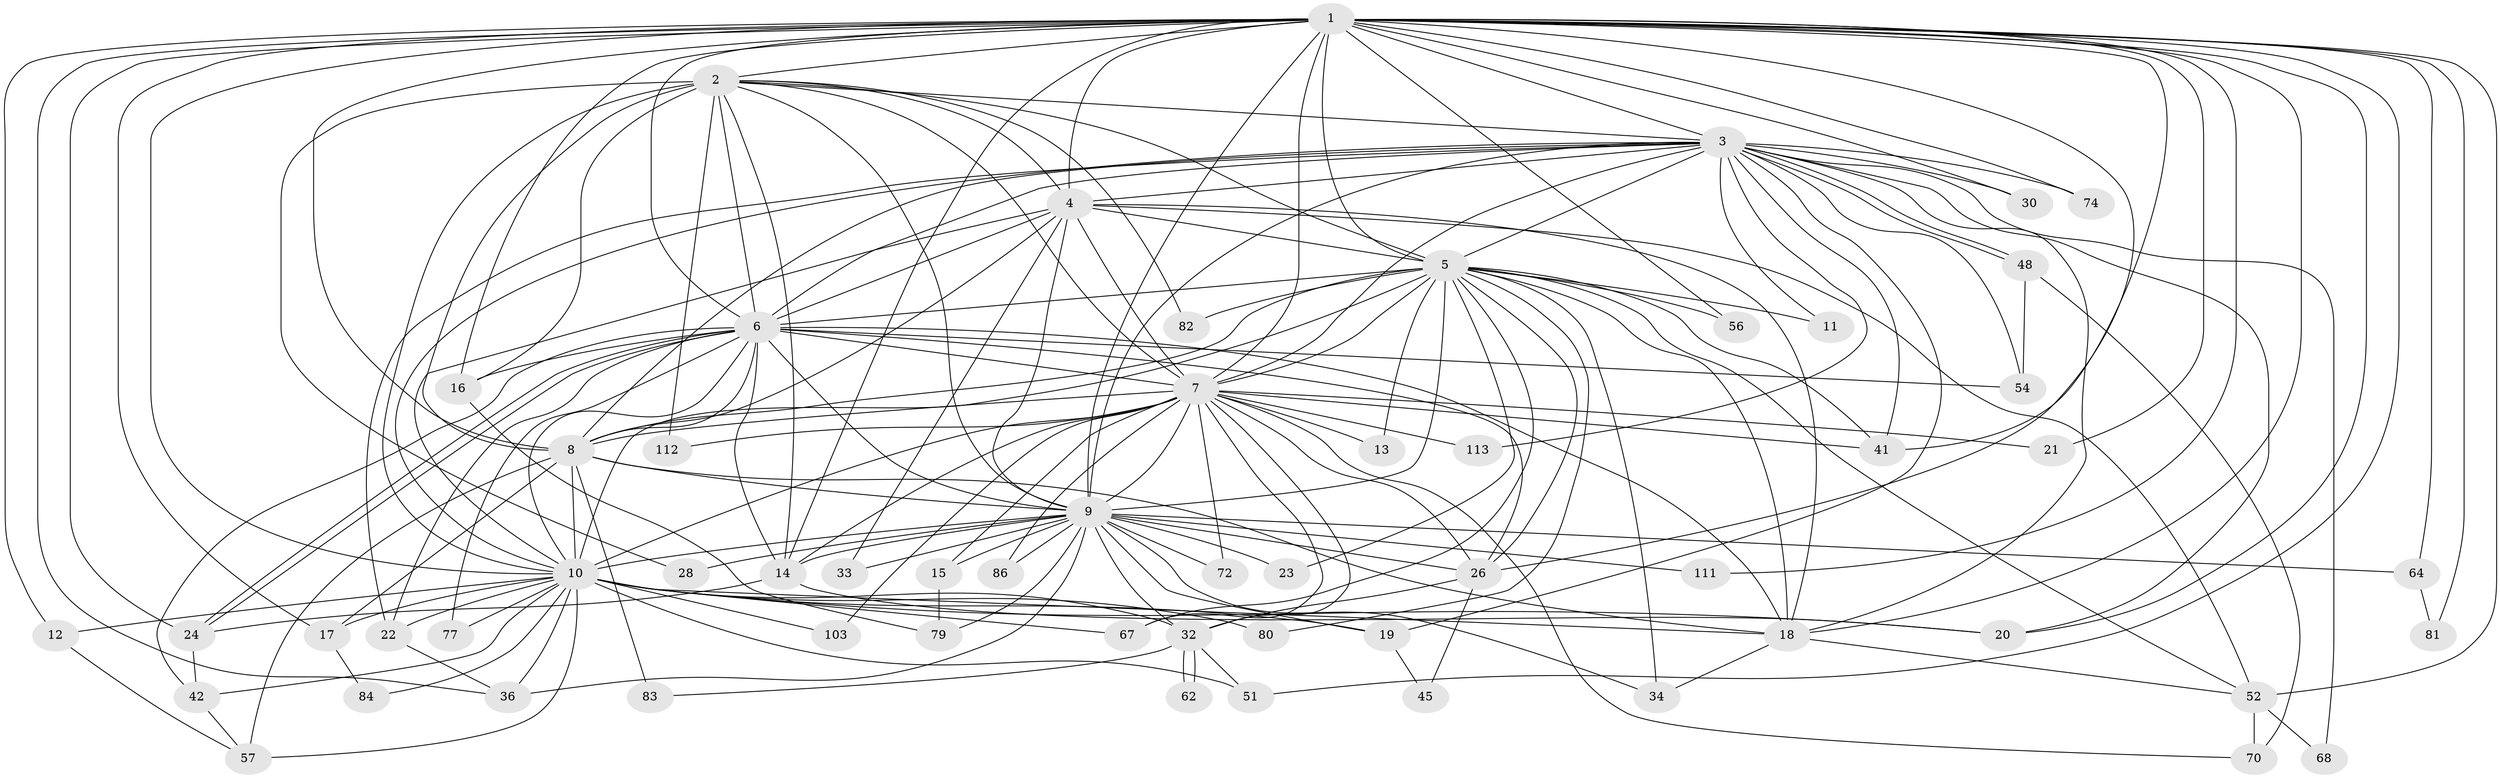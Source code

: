 // original degree distribution, {30: 0.01694915254237288, 17: 0.00847457627118644, 22: 0.01694915254237288, 13: 0.00847457627118644, 21: 0.00847457627118644, 26: 0.00847457627118644, 15: 0.00847457627118644, 24: 0.00847457627118644, 2: 0.5084745762711864, 3: 0.22033898305084745, 8: 0.00847457627118644, 4: 0.1271186440677966, 7: 0.01694915254237288, 6: 0.01694915254237288, 5: 0.01694915254237288}
// Generated by graph-tools (version 1.1) at 2025/14/03/09/25 04:14:02]
// undirected, 59 vertices, 179 edges
graph export_dot {
graph [start="1"]
  node [color=gray90,style=filled];
  1 [super="+27+40"];
  2;
  3;
  4 [super="+38+90"];
  5 [super="+71+29"];
  6 [super="+87+97+117+99+25+37"];
  7;
  8;
  9;
  10 [super="+75+31"];
  11;
  12;
  13 [super="+85"];
  14 [super="+35+95+61"];
  15;
  16 [super="+53"];
  17 [super="+50"];
  18 [super="+101+49+43"];
  19;
  20;
  21;
  22;
  23;
  24 [super="+88"];
  26 [super="+44+46"];
  28;
  30;
  32 [super="+47"];
  33 [super="+69"];
  34 [super="+118"];
  36 [super="+105"];
  41 [super="+94"];
  42 [super="+102+108"];
  45;
  48 [super="+100"];
  51 [super="+59"];
  52 [super="+91"];
  54;
  56;
  57 [super="+65+58"];
  62;
  64;
  67 [super="+109+110"];
  68;
  70;
  72;
  74;
  77;
  79;
  80;
  81;
  82;
  83;
  84;
  86;
  103;
  111;
  112;
  113;
  1 -- 2;
  1 -- 3;
  1 -- 4;
  1 -- 5 [weight=3];
  1 -- 6 [weight=2];
  1 -- 7;
  1 -- 8;
  1 -- 9 [weight=2];
  1 -- 10;
  1 -- 12;
  1 -- 14 [weight=2];
  1 -- 16;
  1 -- 17;
  1 -- 18;
  1 -- 21;
  1 -- 26;
  1 -- 30;
  1 -- 41;
  1 -- 52;
  1 -- 56;
  1 -- 64;
  1 -- 81;
  1 -- 111;
  1 -- 24;
  1 -- 74;
  1 -- 36;
  1 -- 20;
  1 -- 51;
  2 -- 3;
  2 -- 4;
  2 -- 5;
  2 -- 6 [weight=3];
  2 -- 7;
  2 -- 8;
  2 -- 9;
  2 -- 10 [weight=2];
  2 -- 16;
  2 -- 28;
  2 -- 82;
  2 -- 112;
  2 -- 14;
  3 -- 4;
  3 -- 5;
  3 -- 6;
  3 -- 7;
  3 -- 8;
  3 -- 9;
  3 -- 10;
  3 -- 11;
  3 -- 19;
  3 -- 20;
  3 -- 22;
  3 -- 30;
  3 -- 48;
  3 -- 48;
  3 -- 54;
  3 -- 68;
  3 -- 74;
  3 -- 113;
  3 -- 41;
  3 -- 18;
  4 -- 5;
  4 -- 6;
  4 -- 7 [weight=2];
  4 -- 8;
  4 -- 9;
  4 -- 10;
  4 -- 33;
  4 -- 52;
  4 -- 18;
  5 -- 6;
  5 -- 7;
  5 -- 8;
  5 -- 9;
  5 -- 10;
  5 -- 11;
  5 -- 13;
  5 -- 23;
  5 -- 26;
  5 -- 34;
  5 -- 52;
  5 -- 56;
  5 -- 67;
  5 -- 82;
  5 -- 80;
  5 -- 41;
  5 -- 18 [weight=2];
  6 -- 7;
  6 -- 8;
  6 -- 9 [weight=5];
  6 -- 10;
  6 -- 24;
  6 -- 24;
  6 -- 42;
  6 -- 77;
  6 -- 26;
  6 -- 22;
  6 -- 14;
  6 -- 18;
  6 -- 16;
  6 -- 54;
  7 -- 8;
  7 -- 9;
  7 -- 10 [weight=2];
  7 -- 13 [weight=2];
  7 -- 14;
  7 -- 15;
  7 -- 21;
  7 -- 41;
  7 -- 70;
  7 -- 72;
  7 -- 86;
  7 -- 103;
  7 -- 112;
  7 -- 113;
  7 -- 67;
  7 -- 32;
  7 -- 26;
  8 -- 9;
  8 -- 10;
  8 -- 57 [weight=2];
  8 -- 83;
  8 -- 18 [weight=2];
  8 -- 17;
  9 -- 10;
  9 -- 15;
  9 -- 19;
  9 -- 23;
  9 -- 28;
  9 -- 32;
  9 -- 33 [weight=2];
  9 -- 36;
  9 -- 64;
  9 -- 72;
  9 -- 79;
  9 -- 86;
  9 -- 111;
  9 -- 34;
  9 -- 26;
  9 -- 14;
  10 -- 12;
  10 -- 17;
  10 -- 18;
  10 -- 22;
  10 -- 32;
  10 -- 42;
  10 -- 51;
  10 -- 57;
  10 -- 77;
  10 -- 80;
  10 -- 84;
  10 -- 103;
  10 -- 67 [weight=2];
  10 -- 19;
  10 -- 20;
  10 -- 36;
  12 -- 57;
  14 -- 20;
  14 -- 24 [weight=2];
  15 -- 79;
  16 -- 79;
  17 -- 84;
  18 -- 34;
  18 -- 52;
  19 -- 45;
  22 -- 36;
  24 -- 42;
  26 -- 32;
  26 -- 45;
  32 -- 62;
  32 -- 62;
  32 -- 83;
  32 -- 51;
  42 -- 57;
  48 -- 54;
  48 -- 70;
  52 -- 68;
  52 -- 70;
  64 -- 81;
}
